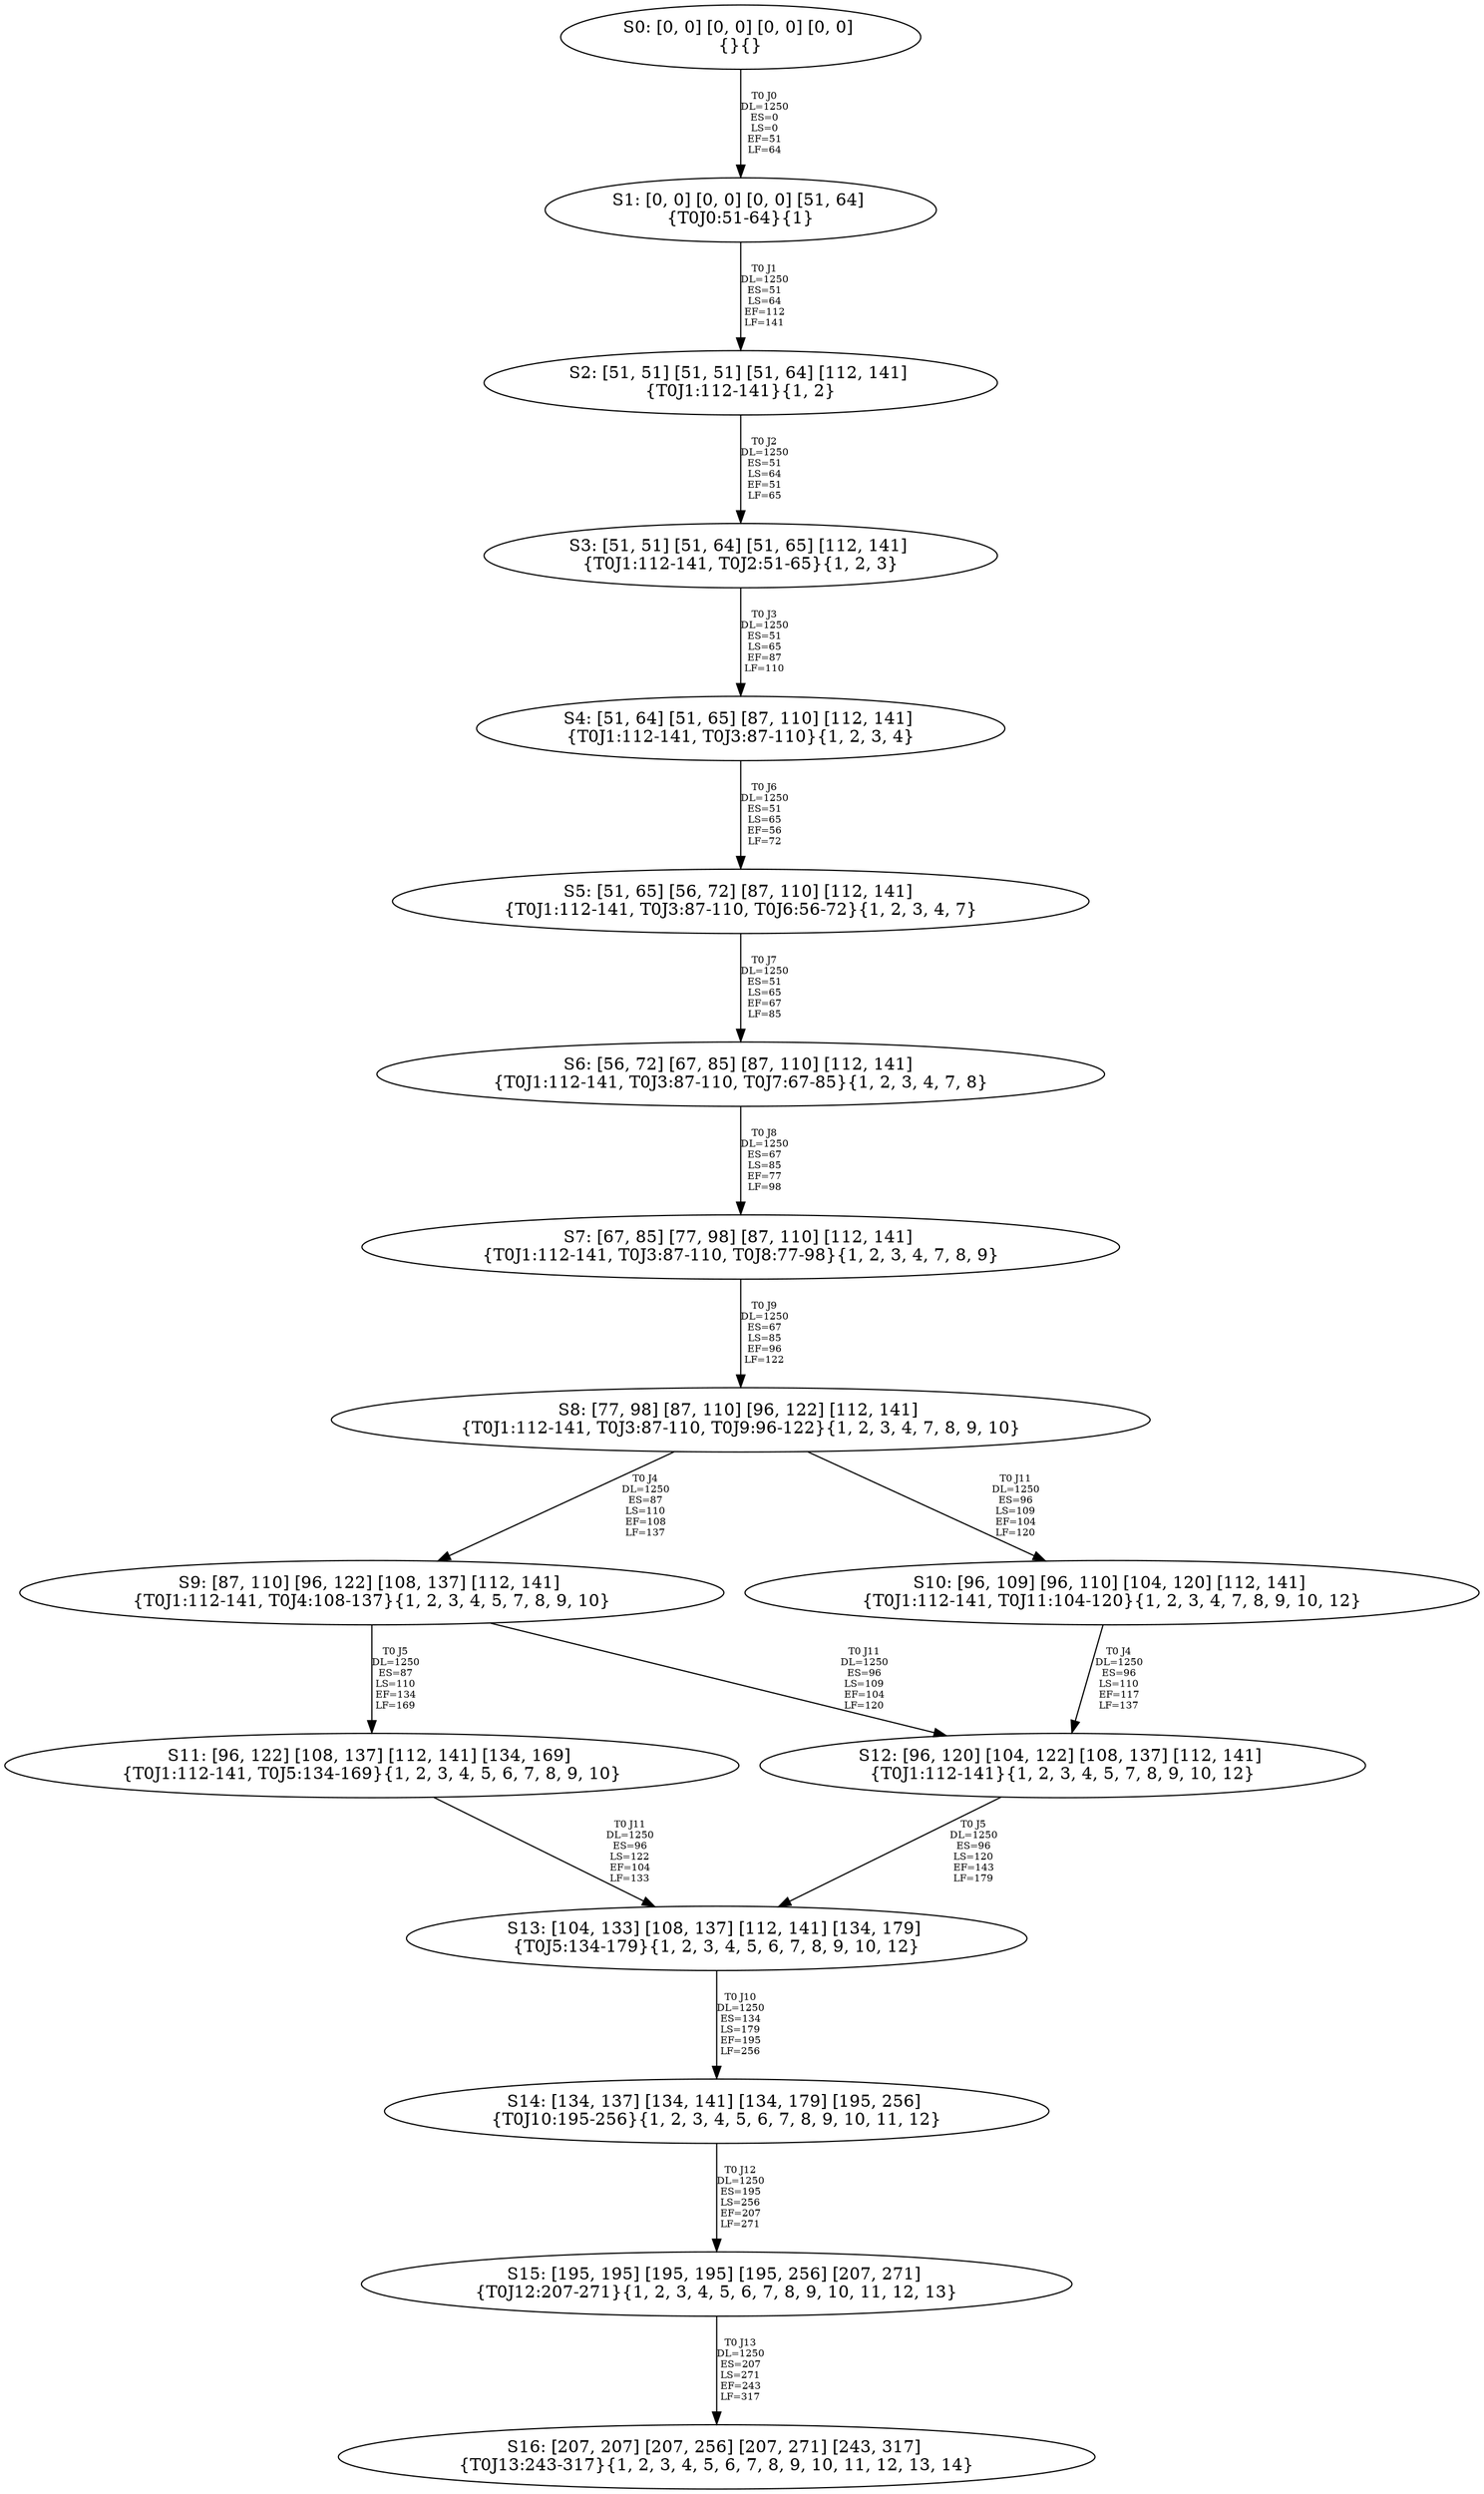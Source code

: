 digraph {
	S0[label="S0: [0, 0] [0, 0] [0, 0] [0, 0] \n{}{}"];
	S1[label="S1: [0, 0] [0, 0] [0, 0] [51, 64] \n{T0J0:51-64}{1}"];
	S2[label="S2: [51, 51] [51, 51] [51, 64] [112, 141] \n{T0J1:112-141}{1, 2}"];
	S3[label="S3: [51, 51] [51, 64] [51, 65] [112, 141] \n{T0J1:112-141, T0J2:51-65}{1, 2, 3}"];
	S4[label="S4: [51, 64] [51, 65] [87, 110] [112, 141] \n{T0J1:112-141, T0J3:87-110}{1, 2, 3, 4}"];
	S5[label="S5: [51, 65] [56, 72] [87, 110] [112, 141] \n{T0J1:112-141, T0J3:87-110, T0J6:56-72}{1, 2, 3, 4, 7}"];
	S6[label="S6: [56, 72] [67, 85] [87, 110] [112, 141] \n{T0J1:112-141, T0J3:87-110, T0J7:67-85}{1, 2, 3, 4, 7, 8}"];
	S7[label="S7: [67, 85] [77, 98] [87, 110] [112, 141] \n{T0J1:112-141, T0J3:87-110, T0J8:77-98}{1, 2, 3, 4, 7, 8, 9}"];
	S8[label="S8: [77, 98] [87, 110] [96, 122] [112, 141] \n{T0J1:112-141, T0J3:87-110, T0J9:96-122}{1, 2, 3, 4, 7, 8, 9, 10}"];
	S9[label="S9: [87, 110] [96, 122] [108, 137] [112, 141] \n{T0J1:112-141, T0J4:108-137}{1, 2, 3, 4, 5, 7, 8, 9, 10}"];
	S10[label="S10: [96, 109] [96, 110] [104, 120] [112, 141] \n{T0J1:112-141, T0J11:104-120}{1, 2, 3, 4, 7, 8, 9, 10, 12}"];
	S11[label="S11: [96, 122] [108, 137] [112, 141] [134, 169] \n{T0J1:112-141, T0J5:134-169}{1, 2, 3, 4, 5, 6, 7, 8, 9, 10}"];
	S12[label="S12: [96, 120] [104, 122] [108, 137] [112, 141] \n{T0J1:112-141}{1, 2, 3, 4, 5, 7, 8, 9, 10, 12}"];
	S13[label="S13: [104, 133] [108, 137] [112, 141] [134, 179] \n{T0J5:134-179}{1, 2, 3, 4, 5, 6, 7, 8, 9, 10, 12}"];
	S14[label="S14: [134, 137] [134, 141] [134, 179] [195, 256] \n{T0J10:195-256}{1, 2, 3, 4, 5, 6, 7, 8, 9, 10, 11, 12}"];
	S15[label="S15: [195, 195] [195, 195] [195, 256] [207, 271] \n{T0J12:207-271}{1, 2, 3, 4, 5, 6, 7, 8, 9, 10, 11, 12, 13}"];
	S16[label="S16: [207, 207] [207, 256] [207, 271] [243, 317] \n{T0J13:243-317}{1, 2, 3, 4, 5, 6, 7, 8, 9, 10, 11, 12, 13, 14}"];
	S0 -> S1[label="T0 J0\nDL=1250\nES=0\nLS=0\nEF=51\nLF=64",fontsize=8];
	S1 -> S2[label="T0 J1\nDL=1250\nES=51\nLS=64\nEF=112\nLF=141",fontsize=8];
	S2 -> S3[label="T0 J2\nDL=1250\nES=51\nLS=64\nEF=51\nLF=65",fontsize=8];
	S3 -> S4[label="T0 J3\nDL=1250\nES=51\nLS=65\nEF=87\nLF=110",fontsize=8];
	S4 -> S5[label="T0 J6\nDL=1250\nES=51\nLS=65\nEF=56\nLF=72",fontsize=8];
	S5 -> S6[label="T0 J7\nDL=1250\nES=51\nLS=65\nEF=67\nLF=85",fontsize=8];
	S6 -> S7[label="T0 J8\nDL=1250\nES=67\nLS=85\nEF=77\nLF=98",fontsize=8];
	S7 -> S8[label="T0 J9\nDL=1250\nES=67\nLS=85\nEF=96\nLF=122",fontsize=8];
	S8 -> S9[label="T0 J4\nDL=1250\nES=87\nLS=110\nEF=108\nLF=137",fontsize=8];
	S8 -> S10[label="T0 J11\nDL=1250\nES=96\nLS=109\nEF=104\nLF=120",fontsize=8];
	S9 -> S11[label="T0 J5\nDL=1250\nES=87\nLS=110\nEF=134\nLF=169",fontsize=8];
	S9 -> S12[label="T0 J11\nDL=1250\nES=96\nLS=109\nEF=104\nLF=120",fontsize=8];
	S10 -> S12[label="T0 J4\nDL=1250\nES=96\nLS=110\nEF=117\nLF=137",fontsize=8];
	S11 -> S13[label="T0 J11\nDL=1250\nES=96\nLS=122\nEF=104\nLF=133",fontsize=8];
	S12 -> S13[label="T0 J5\nDL=1250\nES=96\nLS=120\nEF=143\nLF=179",fontsize=8];
	S13 -> S14[label="T0 J10\nDL=1250\nES=134\nLS=179\nEF=195\nLF=256",fontsize=8];
	S14 -> S15[label="T0 J12\nDL=1250\nES=195\nLS=256\nEF=207\nLF=271",fontsize=8];
	S15 -> S16[label="T0 J13\nDL=1250\nES=207\nLS=271\nEF=243\nLF=317",fontsize=8];
}
